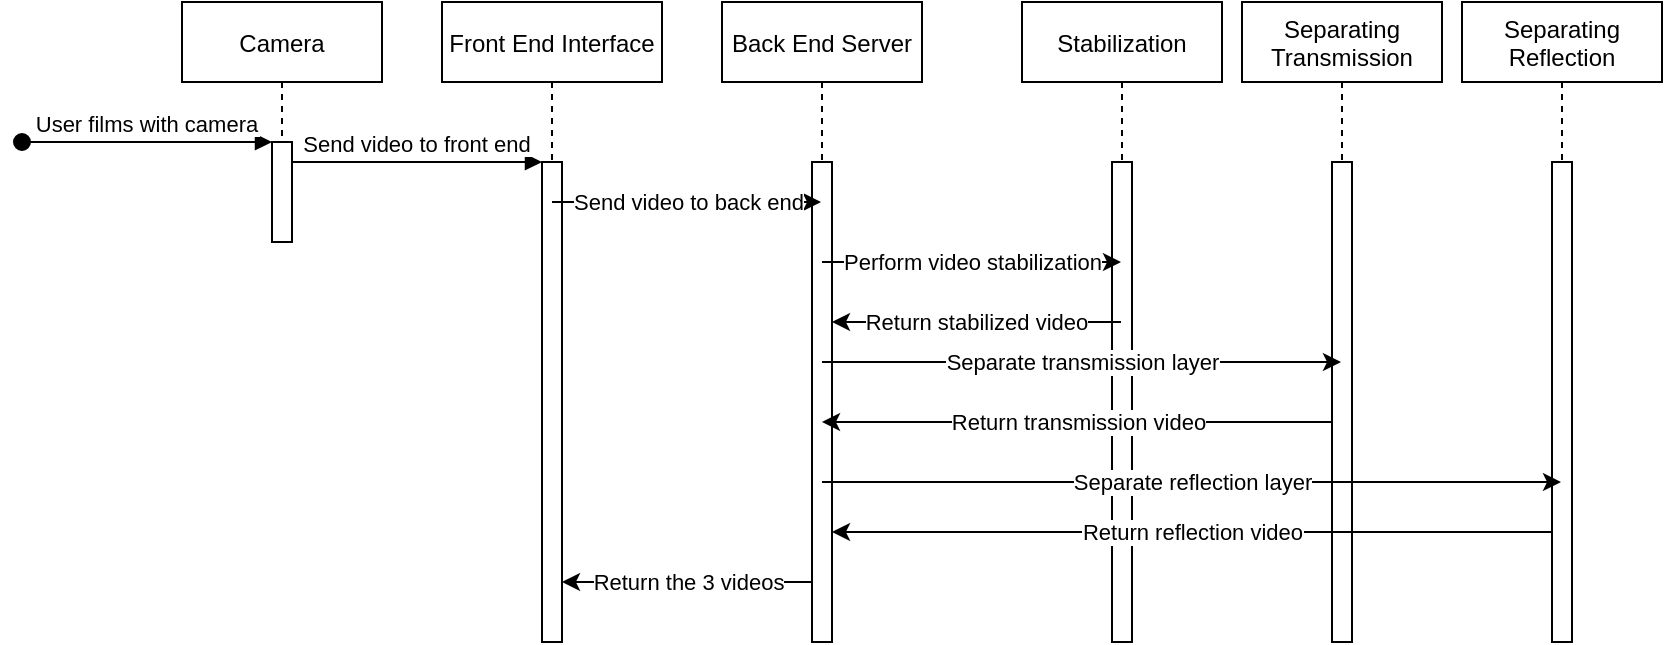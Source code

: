 <mxfile version="17.4.5" type="github">
  <diagram id="kgpKYQtTHZ0yAKxKKP6v" name="Page-1">
    <mxGraphModel dx="1151" dy="641" grid="1" gridSize="10" guides="1" tooltips="1" connect="1" arrows="1" fold="1" page="1" pageScale="1" pageWidth="850" pageHeight="1100" math="0" shadow="0">
      <root>
        <mxCell id="0" />
        <mxCell id="1" parent="0" />
        <mxCell id="3nuBFxr9cyL0pnOWT2aG-1" value="Camera" style="shape=umlLifeline;perimeter=lifelinePerimeter;container=1;collapsible=0;recursiveResize=0;rounded=0;shadow=0;strokeWidth=1;" parent="1" vertex="1">
          <mxGeometry x="95" y="80" width="100" height="120" as="geometry" />
        </mxCell>
        <mxCell id="3nuBFxr9cyL0pnOWT2aG-2" value="" style="points=[];perimeter=orthogonalPerimeter;rounded=0;shadow=0;strokeWidth=1;" parent="3nuBFxr9cyL0pnOWT2aG-1" vertex="1">
          <mxGeometry x="45" y="70" width="10" height="50" as="geometry" />
        </mxCell>
        <mxCell id="3nuBFxr9cyL0pnOWT2aG-3" value="User films with camera" style="verticalAlign=bottom;startArrow=oval;endArrow=block;startSize=8;shadow=0;strokeWidth=1;" parent="3nuBFxr9cyL0pnOWT2aG-1" target="3nuBFxr9cyL0pnOWT2aG-2" edge="1">
          <mxGeometry relative="1" as="geometry">
            <mxPoint x="-80" y="70" as="sourcePoint" />
          </mxGeometry>
        </mxCell>
        <mxCell id="3nuBFxr9cyL0pnOWT2aG-5" value="Front End Interface" style="shape=umlLifeline;perimeter=lifelinePerimeter;container=1;collapsible=0;recursiveResize=0;rounded=0;shadow=0;strokeWidth=1;" parent="1" vertex="1">
          <mxGeometry x="225" y="80" width="110" height="320" as="geometry" />
        </mxCell>
        <mxCell id="3nuBFxr9cyL0pnOWT2aG-6" value="" style="points=[];perimeter=orthogonalPerimeter;rounded=0;shadow=0;strokeWidth=1;" parent="3nuBFxr9cyL0pnOWT2aG-5" vertex="1">
          <mxGeometry x="50" y="80" width="10" height="240" as="geometry" />
        </mxCell>
        <mxCell id="3nuBFxr9cyL0pnOWT2aG-8" value="Send video to front end" style="verticalAlign=bottom;endArrow=block;entryX=0;entryY=0;shadow=0;strokeWidth=1;" parent="1" source="3nuBFxr9cyL0pnOWT2aG-2" target="3nuBFxr9cyL0pnOWT2aG-6" edge="1">
          <mxGeometry relative="1" as="geometry">
            <mxPoint x="250" y="160" as="sourcePoint" />
          </mxGeometry>
        </mxCell>
        <mxCell id="s6cNQIzRmFVLIvUmuKxY-1" value="Back End Server" style="shape=umlLifeline;perimeter=lifelinePerimeter;container=1;collapsible=0;recursiveResize=0;rounded=0;shadow=0;strokeWidth=1;" vertex="1" parent="1">
          <mxGeometry x="365" y="80" width="100" height="320" as="geometry" />
        </mxCell>
        <mxCell id="s6cNQIzRmFVLIvUmuKxY-2" value="" style="points=[];perimeter=orthogonalPerimeter;rounded=0;shadow=0;strokeWidth=1;" vertex="1" parent="s6cNQIzRmFVLIvUmuKxY-1">
          <mxGeometry x="45" y="80" width="10" height="240" as="geometry" />
        </mxCell>
        <mxCell id="s6cNQIzRmFVLIvUmuKxY-4" value="Stabilization" style="shape=umlLifeline;perimeter=lifelinePerimeter;container=1;collapsible=0;recursiveResize=0;rounded=0;shadow=0;strokeWidth=1;" vertex="1" parent="1">
          <mxGeometry x="515" y="80" width="100" height="320" as="geometry" />
        </mxCell>
        <mxCell id="s6cNQIzRmFVLIvUmuKxY-5" value="" style="points=[];perimeter=orthogonalPerimeter;rounded=0;shadow=0;strokeWidth=1;" vertex="1" parent="s6cNQIzRmFVLIvUmuKxY-4">
          <mxGeometry x="45" y="80" width="10" height="240" as="geometry" />
        </mxCell>
        <mxCell id="s6cNQIzRmFVLIvUmuKxY-7" value="Separating&#xa;Transmission" style="shape=umlLifeline;perimeter=lifelinePerimeter;container=1;collapsible=0;recursiveResize=0;rounded=0;shadow=0;strokeWidth=1;" vertex="1" parent="1">
          <mxGeometry x="625" y="80" width="100" height="320" as="geometry" />
        </mxCell>
        <mxCell id="s6cNQIzRmFVLIvUmuKxY-8" value="" style="points=[];perimeter=orthogonalPerimeter;rounded=0;shadow=0;strokeWidth=1;" vertex="1" parent="s6cNQIzRmFVLIvUmuKxY-7">
          <mxGeometry x="45" y="80" width="10" height="240" as="geometry" />
        </mxCell>
        <mxCell id="s6cNQIzRmFVLIvUmuKxY-10" value="Separating&#xa;Reflection" style="shape=umlLifeline;perimeter=lifelinePerimeter;container=1;collapsible=0;recursiveResize=0;rounded=0;shadow=0;strokeWidth=1;" vertex="1" parent="1">
          <mxGeometry x="735" y="80" width="100" height="320" as="geometry" />
        </mxCell>
        <mxCell id="s6cNQIzRmFVLIvUmuKxY-11" value="" style="points=[];perimeter=orthogonalPerimeter;rounded=0;shadow=0;strokeWidth=1;" vertex="1" parent="s6cNQIzRmFVLIvUmuKxY-10">
          <mxGeometry x="45" y="80" width="10" height="240" as="geometry" />
        </mxCell>
        <mxCell id="s6cNQIzRmFVLIvUmuKxY-13" value="Return transmission video" style="endArrow=classic;html=1;rounded=0;" edge="1" parent="1" source="s6cNQIzRmFVLIvUmuKxY-8" target="s6cNQIzRmFVLIvUmuKxY-1">
          <mxGeometry width="50" height="50" relative="1" as="geometry">
            <mxPoint x="415" y="280" as="sourcePoint" />
            <mxPoint x="465" y="230" as="targetPoint" />
            <Array as="points">
              <mxPoint x="545" y="290" />
            </Array>
          </mxGeometry>
        </mxCell>
        <mxCell id="s6cNQIzRmFVLIvUmuKxY-14" value="Return stabilized video" style="endArrow=classic;html=1;rounded=0;" edge="1" parent="1" source="s6cNQIzRmFVLIvUmuKxY-4" target="s6cNQIzRmFVLIvUmuKxY-2">
          <mxGeometry width="50" height="50" relative="1" as="geometry">
            <mxPoint x="545" y="240" as="sourcePoint" />
            <mxPoint x="465" y="230" as="targetPoint" />
            <Array as="points">
              <mxPoint x="495" y="240" />
            </Array>
          </mxGeometry>
        </mxCell>
        <mxCell id="s6cNQIzRmFVLIvUmuKxY-15" value="Return reflection video" style="endArrow=classic;html=1;rounded=0;" edge="1" parent="1" source="s6cNQIzRmFVLIvUmuKxY-11" target="s6cNQIzRmFVLIvUmuKxY-2">
          <mxGeometry width="50" height="50" relative="1" as="geometry">
            <mxPoint x="1035" y="340" as="sourcePoint" />
            <mxPoint x="575" y="400" as="targetPoint" />
            <Array as="points">
              <mxPoint x="775" y="345" />
            </Array>
          </mxGeometry>
        </mxCell>
        <mxCell id="s6cNQIzRmFVLIvUmuKxY-9" value="Separate transmission layer" style="edgeStyle=orthogonalEdgeStyle;rounded=0;orthogonalLoop=1;jettySize=auto;html=1;" edge="1" parent="1" source="s6cNQIzRmFVLIvUmuKxY-1" target="s6cNQIzRmFVLIvUmuKxY-7">
          <mxGeometry relative="1" as="geometry">
            <Array as="points">
              <mxPoint x="545" y="260" />
              <mxPoint x="545" y="260" />
            </Array>
          </mxGeometry>
        </mxCell>
        <mxCell id="s6cNQIzRmFVLIvUmuKxY-16" value="Return the 3 videos" style="endArrow=classic;html=1;rounded=0;" edge="1" parent="1" source="s6cNQIzRmFVLIvUmuKxY-2" target="3nuBFxr9cyL0pnOWT2aG-6">
          <mxGeometry width="50" height="50" relative="1" as="geometry">
            <mxPoint x="495" y="370" as="sourcePoint" />
            <mxPoint x="715" y="150" as="targetPoint" />
            <Array as="points">
              <mxPoint x="375" y="370" />
            </Array>
          </mxGeometry>
        </mxCell>
        <mxCell id="s6cNQIzRmFVLIvUmuKxY-12" value="Separate reflection layer" style="edgeStyle=orthogonalEdgeStyle;rounded=0;orthogonalLoop=1;jettySize=auto;html=1;" edge="1" parent="1" source="s6cNQIzRmFVLIvUmuKxY-1" target="s6cNQIzRmFVLIvUmuKxY-10">
          <mxGeometry relative="1" as="geometry">
            <Array as="points">
              <mxPoint x="605" y="320" />
              <mxPoint x="605" y="320" />
            </Array>
          </mxGeometry>
        </mxCell>
        <mxCell id="s6cNQIzRmFVLIvUmuKxY-6" value="Perform video stabilization" style="edgeStyle=orthogonalEdgeStyle;rounded=0;orthogonalLoop=1;jettySize=auto;html=1;" edge="1" parent="1" source="s6cNQIzRmFVLIvUmuKxY-1" target="s6cNQIzRmFVLIvUmuKxY-4">
          <mxGeometry relative="1" as="geometry">
            <Array as="points">
              <mxPoint x="505" y="210" />
              <mxPoint x="505" y="210" />
            </Array>
          </mxGeometry>
        </mxCell>
        <mxCell id="s6cNQIzRmFVLIvUmuKxY-3" value="Send video to back end" style="edgeStyle=orthogonalEdgeStyle;rounded=0;orthogonalLoop=1;jettySize=auto;html=1;" edge="1" parent="1" source="3nuBFxr9cyL0pnOWT2aG-5" target="s6cNQIzRmFVLIvUmuKxY-1">
          <mxGeometry relative="1" as="geometry">
            <Array as="points">
              <mxPoint x="355" y="180" />
              <mxPoint x="355" y="180" />
            </Array>
          </mxGeometry>
        </mxCell>
      </root>
    </mxGraphModel>
  </diagram>
</mxfile>
